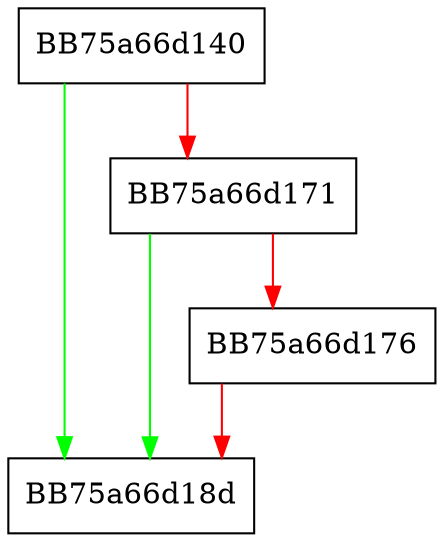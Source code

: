 digraph _Do_call {
  node [shape="box"];
  graph [splines=ortho];
  BB75a66d140 -> BB75a66d18d [color="green"];
  BB75a66d140 -> BB75a66d171 [color="red"];
  BB75a66d171 -> BB75a66d18d [color="green"];
  BB75a66d171 -> BB75a66d176 [color="red"];
  BB75a66d176 -> BB75a66d18d [color="red"];
}